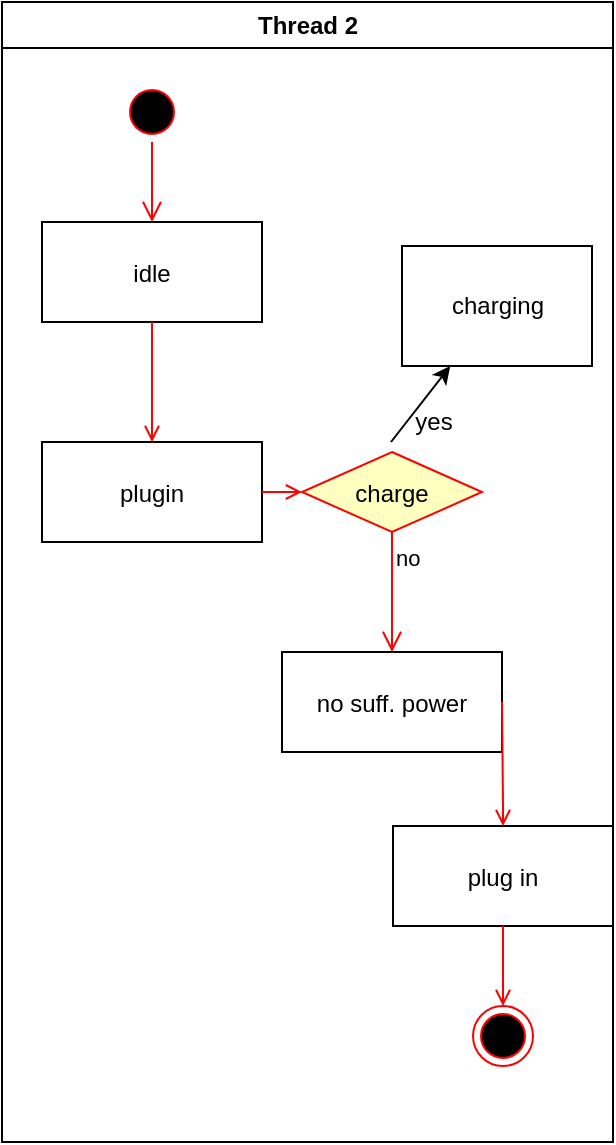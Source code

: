 <mxfile version="13.7.2" type="github">
  <diagram name="Page-1" id="e7e014a7-5840-1c2e-5031-d8a46d1fe8dd">
    <mxGraphModel dx="1102" dy="614" grid="1" gridSize="10" guides="1" tooltips="1" connect="1" arrows="1" fold="1" page="1" pageScale="1" pageWidth="1169" pageHeight="826" background="#ffffff" math="0" shadow="0">
      <root>
        <mxCell id="0" />
        <mxCell id="1" parent="0" />
        <mxCell id="3" value="Thread 2" style="swimlane;whiteSpace=wrap" parent="1" vertex="1">
          <mxGeometry x="400" y="128" width="305.5" height="570" as="geometry" />
        </mxCell>
        <mxCell id="13" value="" style="ellipse;shape=startState;fillColor=#000000;strokeColor=#ff0000;" parent="3" vertex="1">
          <mxGeometry x="60" y="40" width="30" height="30" as="geometry" />
        </mxCell>
        <mxCell id="14" value="" style="edgeStyle=elbowEdgeStyle;elbow=horizontal;verticalAlign=bottom;endArrow=open;endSize=8;strokeColor=#FF0000;endFill=1;rounded=0" parent="3" source="13" target="15" edge="1">
          <mxGeometry x="40" y="20" as="geometry">
            <mxPoint x="55" y="90" as="targetPoint" />
          </mxGeometry>
        </mxCell>
        <mxCell id="15" value="idle" style="" parent="3" vertex="1">
          <mxGeometry x="20" y="110" width="110" height="50" as="geometry" />
        </mxCell>
        <mxCell id="16" value="plugin" style="" parent="3" vertex="1">
          <mxGeometry x="20" y="220" width="110" height="50" as="geometry" />
        </mxCell>
        <mxCell id="17" value="" style="endArrow=open;strokeColor=#FF0000;endFill=1;rounded=0" parent="3" source="15" target="16" edge="1">
          <mxGeometry relative="1" as="geometry" />
        </mxCell>
        <mxCell id="21" value="charge" style="rhombus;fillColor=#ffffc0;strokeColor=#ff0000;" parent="3" vertex="1">
          <mxGeometry x="150" y="225" width="90" height="40" as="geometry" />
        </mxCell>
        <mxCell id="23" value="no" style="edgeStyle=elbowEdgeStyle;elbow=horizontal;align=left;verticalAlign=top;endArrow=open;endSize=8;strokeColor=#FF0000;endFill=1;rounded=0" parent="3" source="21" target="30" edge="1">
          <mxGeometry x="-1" relative="1" as="geometry">
            <mxPoint x="190" y="305" as="targetPoint" />
          </mxGeometry>
        </mxCell>
        <mxCell id="24" value="" style="endArrow=open;strokeColor=#FF0000;endFill=1;rounded=0" parent="3" source="16" target="21" edge="1">
          <mxGeometry relative="1" as="geometry" />
        </mxCell>
        <mxCell id="30" value="no suff. power" style="" parent="3" vertex="1">
          <mxGeometry x="140" y="325" width="110" height="50" as="geometry" />
        </mxCell>
        <mxCell id="iP1b_Cz-v-q5nXkn-eXO-41" value="" style="endArrow=classic;html=1;" edge="1" parent="3" target="iP1b_Cz-v-q5nXkn-eXO-42">
          <mxGeometry width="50" height="50" relative="1" as="geometry">
            <mxPoint x="194.5" y="220" as="sourcePoint" />
            <mxPoint x="190.5" y="152" as="targetPoint" />
            <Array as="points" />
          </mxGeometry>
        </mxCell>
        <mxCell id="iP1b_Cz-v-q5nXkn-eXO-43" value="yes" style="text;html=1;strokeColor=none;fillColor=none;align=center;verticalAlign=middle;whiteSpace=wrap;rounded=0;" vertex="1" parent="3">
          <mxGeometry x="195.5" y="200" width="40" height="20" as="geometry" />
        </mxCell>
        <mxCell id="33" value="plug in" style="" parent="3" vertex="1">
          <mxGeometry x="195.5" y="412" width="110" height="50" as="geometry" />
        </mxCell>
        <mxCell id="37" value="" style="edgeStyle=none;strokeColor=#FF0000;endArrow=open;endFill=1;rounded=0;exitX=1;exitY=0.5;exitDx=0;exitDy=0;" parent="3" target="33" edge="1" source="30">
          <mxGeometry width="100" height="100" relative="1" as="geometry">
            <mxPoint x="250" y="429.5" as="sourcePoint" />
            <mxPoint x="370" y="429.5" as="targetPoint" />
            <Array as="points">
              <mxPoint x="250.5" y="402" />
            </Array>
          </mxGeometry>
        </mxCell>
        <mxCell id="38" value="" style="ellipse;shape=endState;fillColor=#000000;strokeColor=#ff0000" parent="3" vertex="1">
          <mxGeometry x="235.5" y="502" width="30" height="30" as="geometry" />
        </mxCell>
        <mxCell id="39" value="" style="endArrow=open;strokeColor=#FF0000;endFill=1;rounded=0" parent="3" source="33" target="38" edge="1">
          <mxGeometry relative="1" as="geometry" />
        </mxCell>
        <mxCell id="iP1b_Cz-v-q5nXkn-eXO-42" value="" style="rounded=0;whiteSpace=wrap;html=1;" vertex="1" parent="1">
          <mxGeometry x="600" y="250" width="95" height="60" as="geometry" />
        </mxCell>
        <mxCell id="iP1b_Cz-v-q5nXkn-eXO-45" value="charging" style="text;html=1;strokeColor=none;fillColor=none;align=center;verticalAlign=middle;whiteSpace=wrap;rounded=0;" vertex="1" parent="1">
          <mxGeometry x="627.5" y="270" width="40" height="20" as="geometry" />
        </mxCell>
      </root>
    </mxGraphModel>
  </diagram>
</mxfile>
